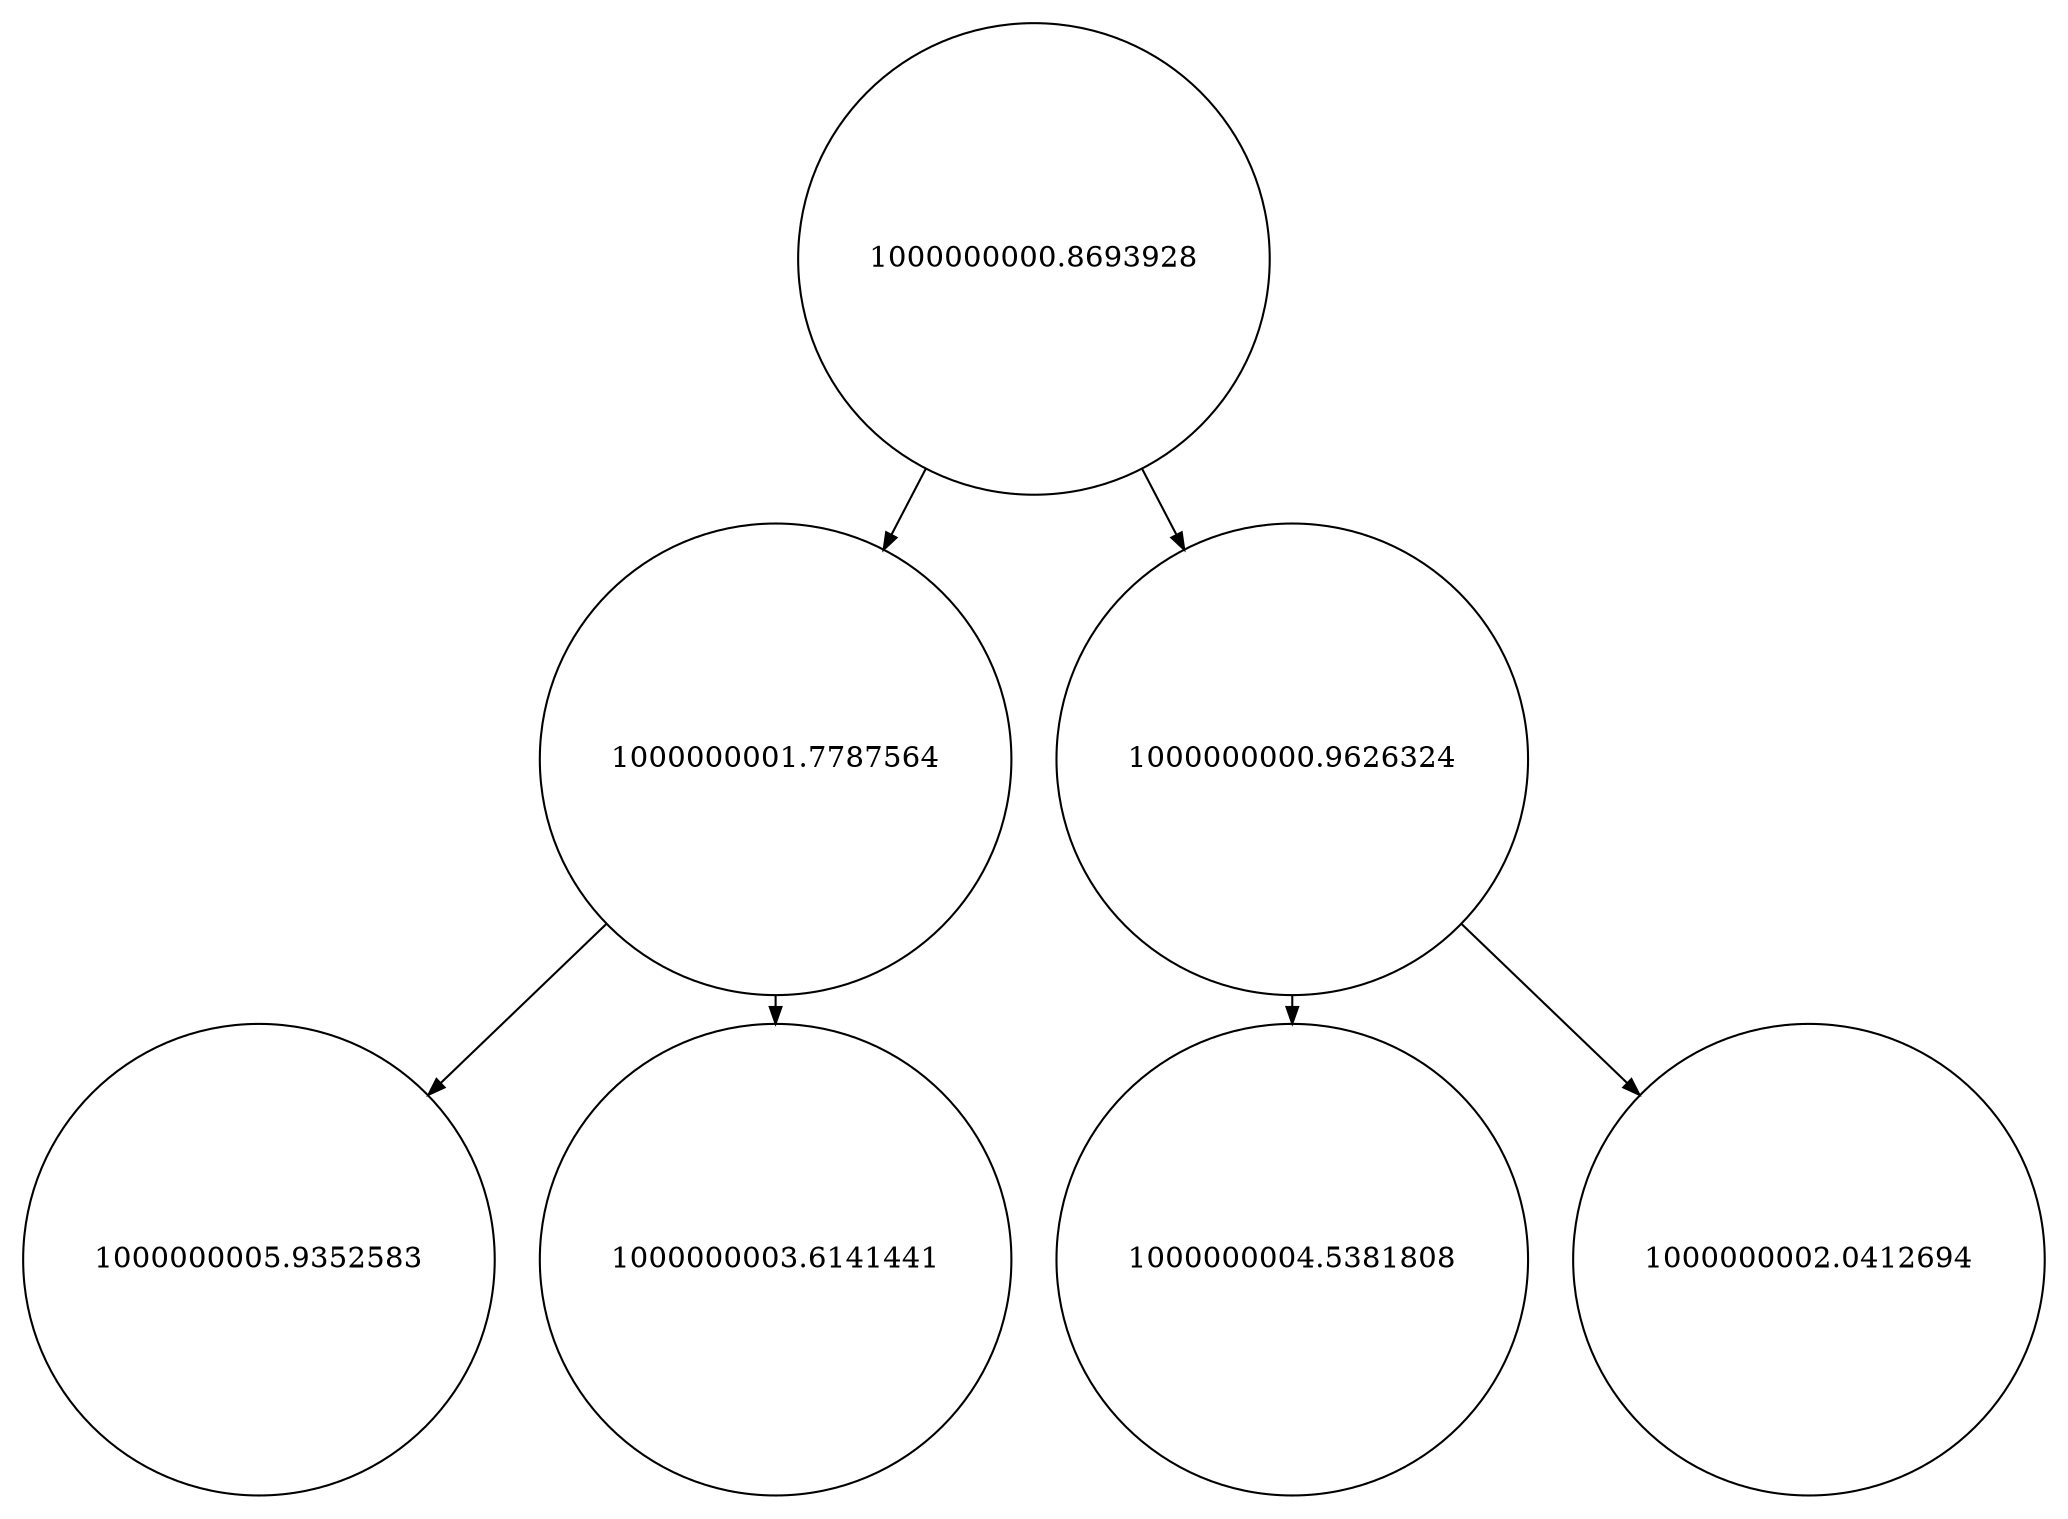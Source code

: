 
    digraph G {
    nodesep=0.3;
    ranksep=0.2;
    margin=0.1;
    node [shape=circle];
    edge [arrowsize=0.8];
    1 -> 2[side=left];
1 -> 3;
2 -> 4[side=left];
2 -> 5;
3 -> 6[side=left];
3 -> 7;
1[label="1000000000.8693928"]
2[label="1000000001.7787564"]
3[label="1000000000.9626324"]
4[label="1000000005.9352583"]
5[label="1000000003.6141441"]
6[label="1000000004.5381808"]
7[label="1000000002.0412694"]}